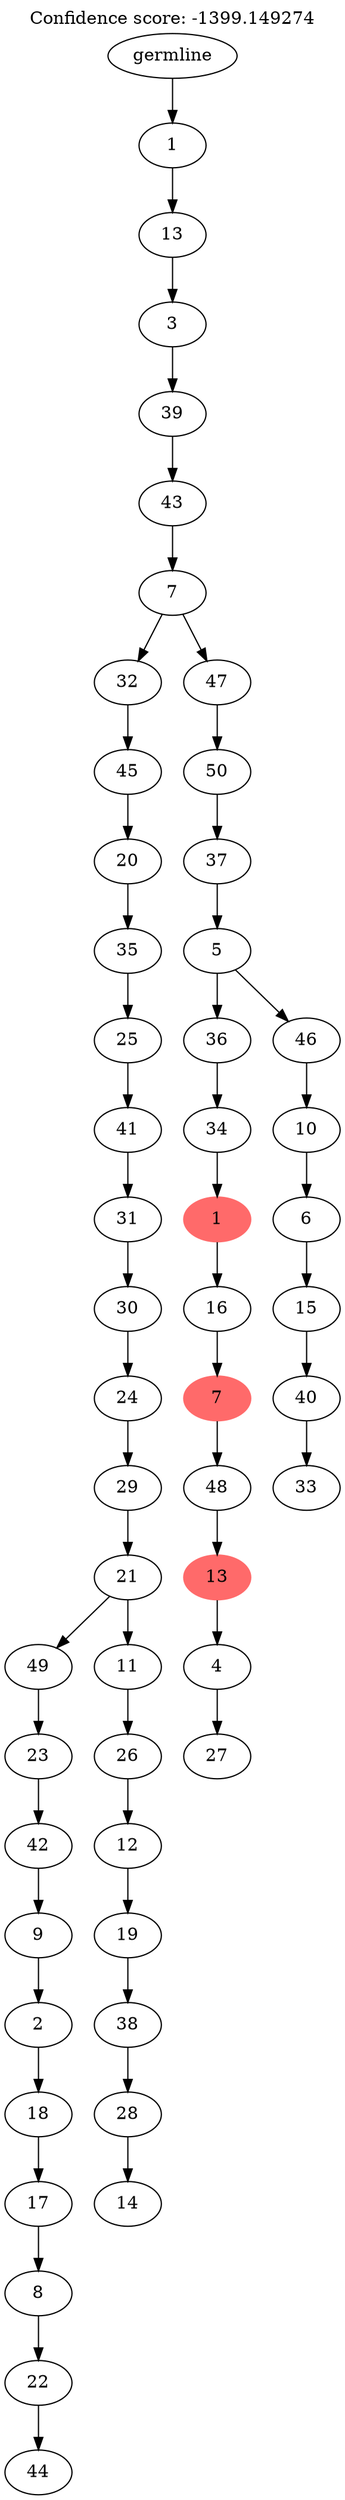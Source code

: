 digraph g {
	"52" -> "53";
	"53" [label="44"];
	"51" -> "52";
	"52" [label="22"];
	"50" -> "51";
	"51" [label="8"];
	"49" -> "50";
	"50" [label="17"];
	"48" -> "49";
	"49" [label="18"];
	"47" -> "48";
	"48" [label="2"];
	"46" -> "47";
	"47" [label="9"];
	"45" -> "46";
	"46" [label="42"];
	"44" -> "45";
	"45" [label="23"];
	"42" -> "43";
	"43" [label="14"];
	"41" -> "42";
	"42" [label="28"];
	"40" -> "41";
	"41" [label="38"];
	"39" -> "40";
	"40" [label="19"];
	"38" -> "39";
	"39" [label="12"];
	"37" -> "38";
	"38" [label="26"];
	"36" -> "37";
	"37" [label="11"];
	"36" -> "44";
	"44" [label="49"];
	"35" -> "36";
	"36" [label="21"];
	"34" -> "35";
	"35" [label="29"];
	"33" -> "34";
	"34" [label="24"];
	"32" -> "33";
	"33" [label="30"];
	"31" -> "32";
	"32" [label="31"];
	"30" -> "31";
	"31" [label="41"];
	"29" -> "30";
	"30" [label="25"];
	"28" -> "29";
	"29" [label="35"];
	"27" -> "28";
	"28" [label="20"];
	"26" -> "27";
	"27" [label="45"];
	"24" -> "25";
	"25" [label="27"];
	"23" -> "24";
	"24" [label="4"];
	"22" -> "23";
	"23" [color=indianred1, style=filled, label="13"];
	"21" -> "22";
	"22" [label="48"];
	"20" -> "21";
	"21" [color=indianred1, style=filled, label="7"];
	"19" -> "20";
	"20" [label="16"];
	"18" -> "19";
	"19" [color=indianred1, style=filled, label="1"];
	"17" -> "18";
	"18" [label="34"];
	"15" -> "16";
	"16" [label="33"];
	"14" -> "15";
	"15" [label="40"];
	"13" -> "14";
	"14" [label="15"];
	"12" -> "13";
	"13" [label="6"];
	"11" -> "12";
	"12" [label="10"];
	"10" -> "11";
	"11" [label="46"];
	"10" -> "17";
	"17" [label="36"];
	"9" -> "10";
	"10" [label="5"];
	"8" -> "9";
	"9" [label="37"];
	"7" -> "8";
	"8" [label="50"];
	"6" -> "7";
	"7" [label="47"];
	"6" -> "26";
	"26" [label="32"];
	"5" -> "6";
	"6" [label="7"];
	"4" -> "5";
	"5" [label="43"];
	"3" -> "4";
	"4" [label="39"];
	"2" -> "3";
	"3" [label="3"];
	"1" -> "2";
	"2" [label="13"];
	"0" -> "1";
	"1" [label="1"];
	"0" [label="germline"];
	labelloc="t";
	label="Confidence score: -1399.149274";
}
